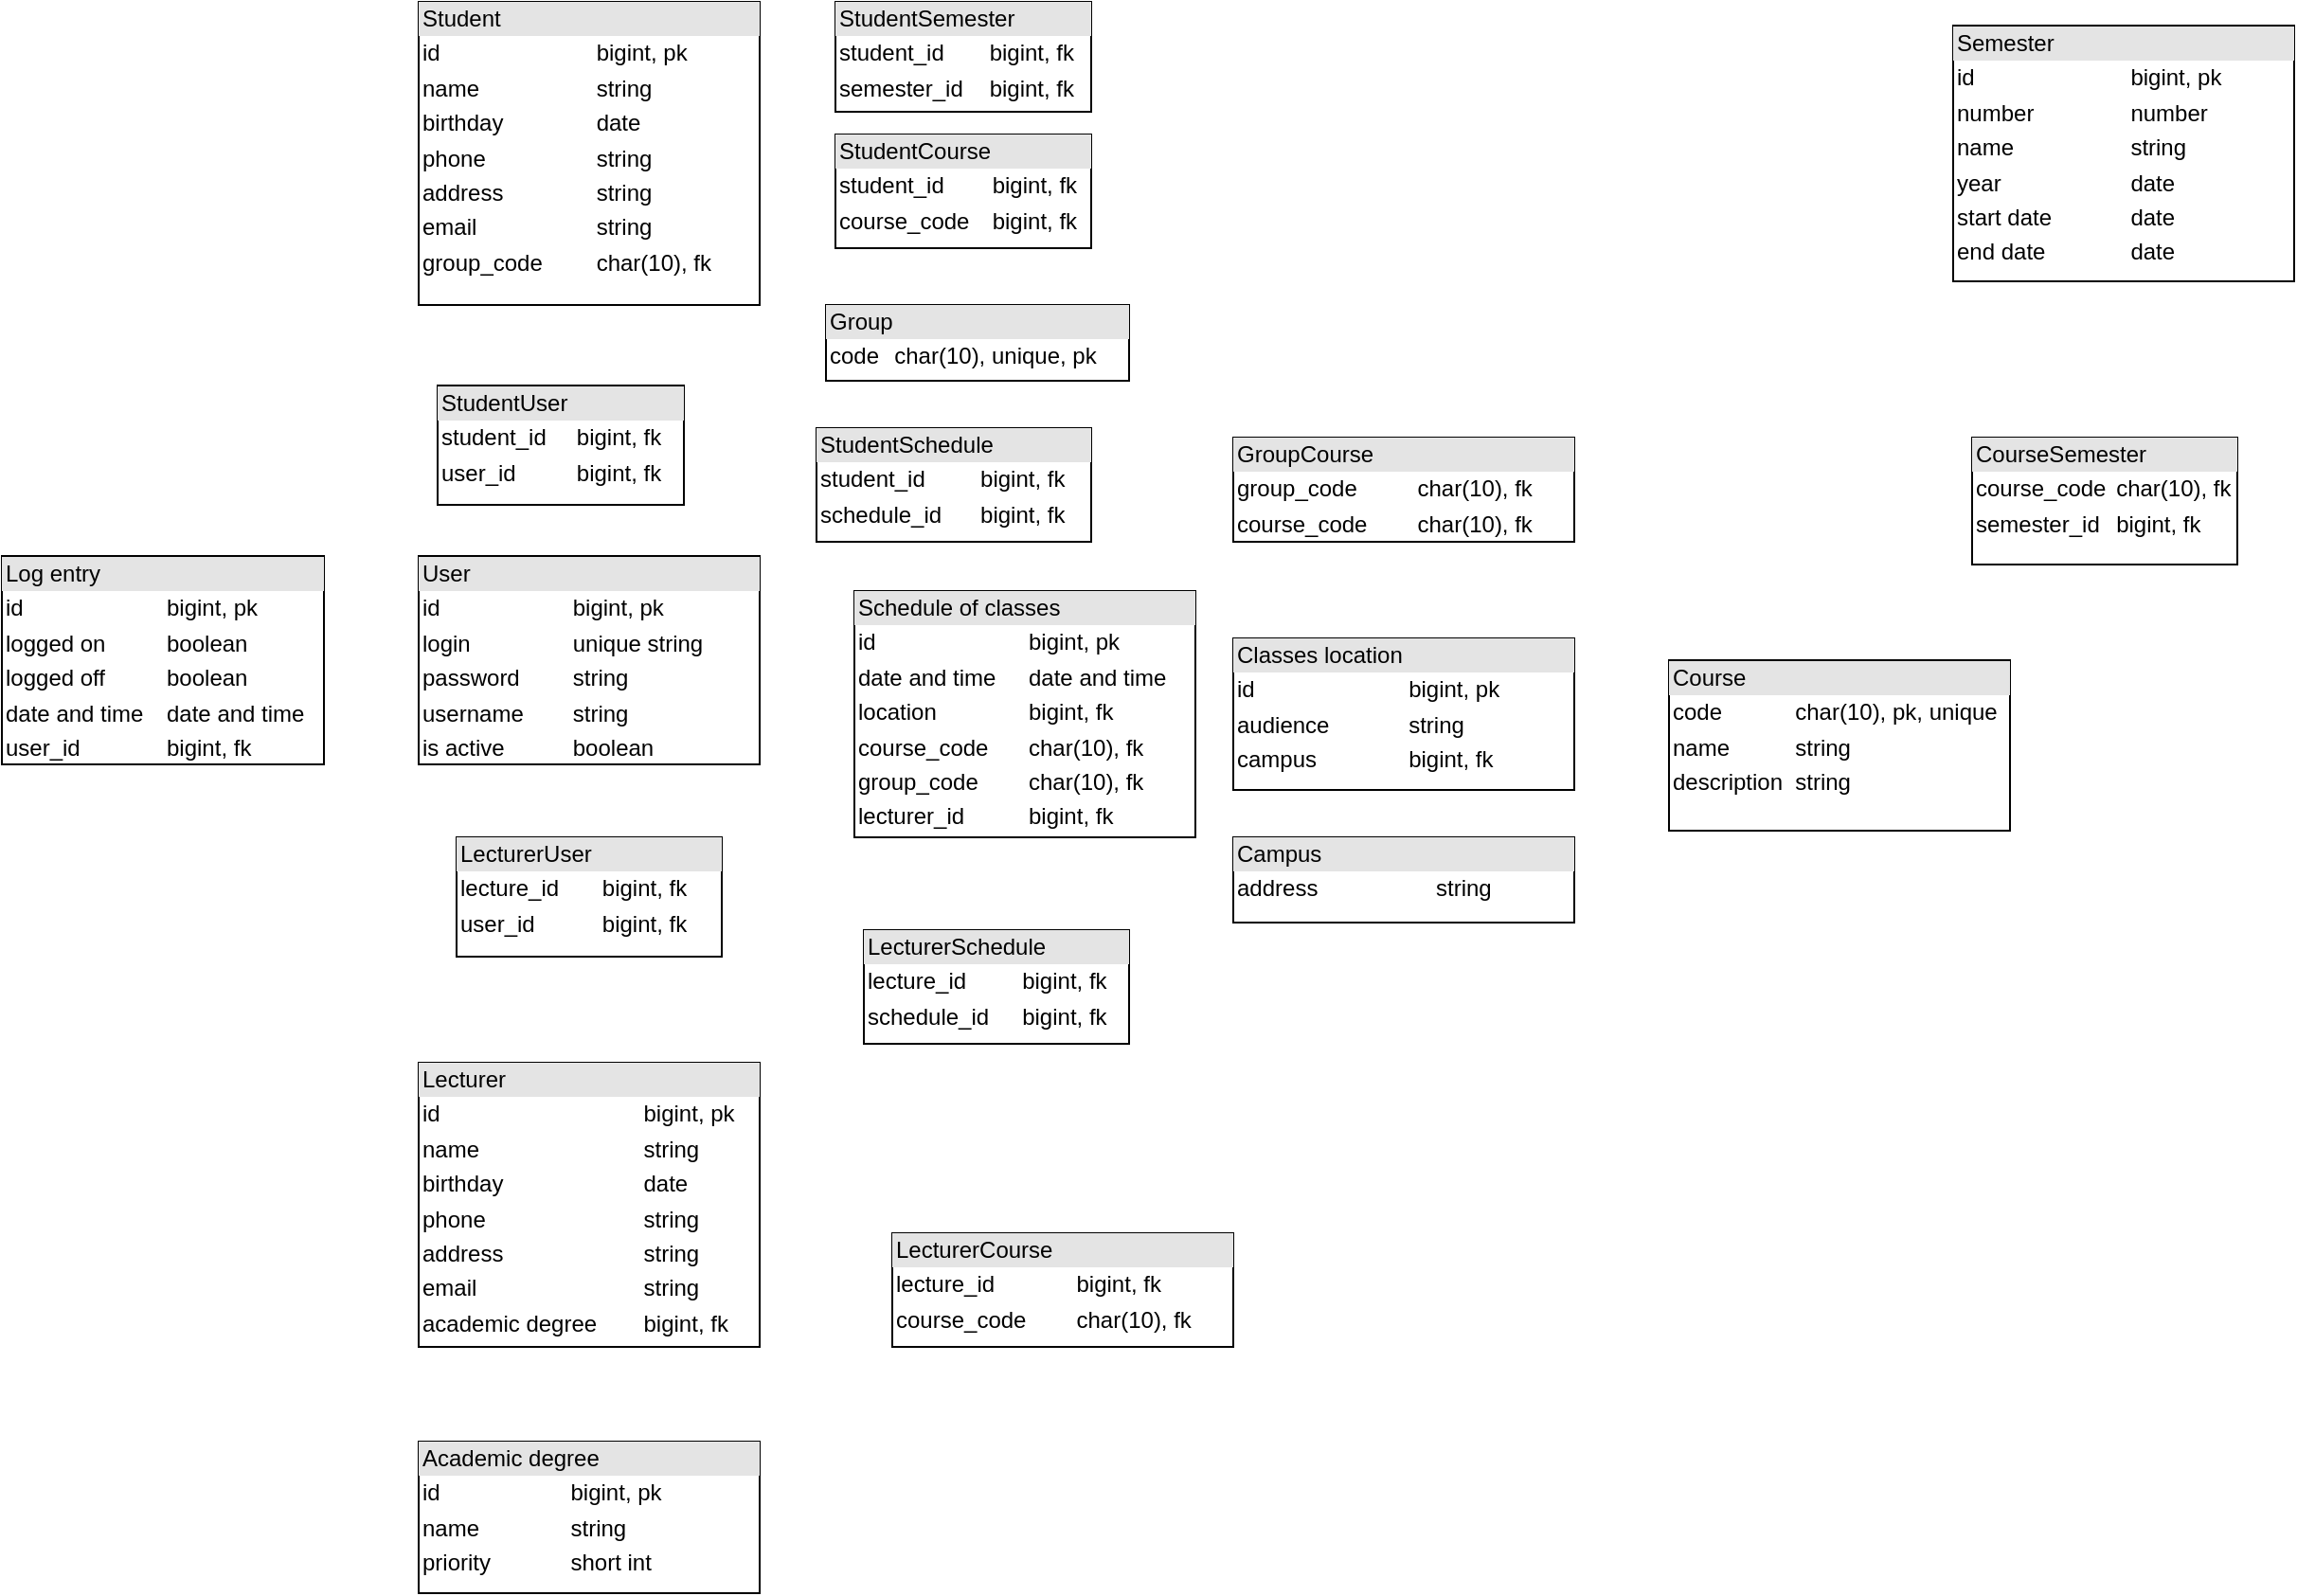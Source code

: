 <mxfile version="11.3.1" type="device" pages="1"><diagram name="Page-1" id="c4acf3e9-155e-7222-9cf6-157b1a14988f"><mxGraphModel dx="2258" dy="777" grid="1" gridSize="10" guides="1" tooltips="1" connect="1" arrows="1" fold="1" page="1" pageScale="1" pageWidth="850" pageHeight="1100" background="#ffffff" math="0" shadow="0"><root><mxCell id="0"/><mxCell id="1" parent="0"/><mxCell id="t-1xTikcZkxIOyK5SDdJ-1" value="&lt;div style=&quot;box-sizing: border-box ; width: 100% ; background: #e4e4e4 ; padding: 2px&quot;&gt;Student&lt;br&gt;&lt;/div&gt;&lt;table style=&quot;width: 100% ; font-size: 1em&quot; cellspacing=&quot;0&quot; cellpadding=&quot;2&quot;&gt;&lt;tbody&gt;&lt;tr&gt;&lt;td&gt;id&lt;br&gt;&lt;/td&gt;&lt;td&gt;bigint, pk&lt;br&gt;&lt;/td&gt;&lt;/tr&gt;&lt;tr&gt;&lt;td&gt;name&lt;/td&gt;&lt;td&gt;string&lt;br&gt;&lt;/td&gt;&lt;/tr&gt;&lt;tr&gt;&lt;td&gt;birthday&lt;br&gt;&lt;/td&gt;&lt;td&gt;date&lt;br&gt;&lt;/td&gt;&lt;/tr&gt;&lt;tr&gt;&lt;td&gt;phone&lt;br&gt;&lt;/td&gt;&lt;td&gt;string&lt;br&gt;&lt;/td&gt;&lt;/tr&gt;&lt;tr&gt;&lt;td&gt;address&lt;br&gt;&lt;/td&gt;&lt;td&gt;string&lt;br&gt;&lt;/td&gt;&lt;/tr&gt;&lt;tr&gt;&lt;td&gt;email&lt;br&gt;&lt;/td&gt;&lt;td&gt;string&lt;br&gt;&lt;/td&gt;&lt;/tr&gt;&lt;tr&gt;&lt;td&gt;group_code&lt;br&gt;&lt;/td&gt;&lt;td&gt;char(10), fk&lt;br&gt;&lt;/td&gt;&lt;/tr&gt;&lt;/tbody&gt;&lt;/table&gt;" style="verticalAlign=top;align=left;overflow=fill;html=1;" parent="1" vertex="1"><mxGeometry x="20" y="20" width="180" height="160" as="geometry"/></mxCell><mxCell id="t-1xTikcZkxIOyK5SDdJ-2" value="&lt;div style=&quot;box-sizing: border-box ; width: 100% ; background: #e4e4e4 ; padding: 2px&quot;&gt;Course&lt;/div&gt;&lt;table style=&quot;width: 100% ; font-size: 1em&quot; cellspacing=&quot;0&quot; cellpadding=&quot;2&quot;&gt;&lt;tbody&gt;&lt;tr&gt;&lt;td&gt;code&lt;br&gt;&lt;/td&gt;&lt;td&gt;char(10), pk, unique&lt;br&gt;&lt;/td&gt;&lt;/tr&gt;&lt;tr&gt;&lt;td&gt;name&lt;/td&gt;&lt;td&gt;string&lt;/td&gt;&lt;/tr&gt;&lt;tr&gt;&lt;td&gt;description&lt;br&gt;&lt;/td&gt;&lt;td&gt;string&lt;/td&gt;&lt;/tr&gt;&lt;/tbody&gt;&lt;/table&gt;" style="verticalAlign=top;align=left;overflow=fill;html=1;" parent="1" vertex="1"><mxGeometry x="680" y="367.5" width="180" height="90" as="geometry"/></mxCell><mxCell id="t-1xTikcZkxIOyK5SDdJ-3" value="&lt;div style=&quot;box-sizing: border-box ; width: 100% ; background: #e4e4e4 ; padding: 2px&quot;&gt;Schedule of classes&lt;br&gt;&lt;/div&gt;&lt;table style=&quot;width: 100% ; font-size: 1em&quot; cellspacing=&quot;0&quot; cellpadding=&quot;2&quot;&gt;&lt;tbody&gt;&lt;tr&gt;&lt;td&gt;id&lt;br&gt;&lt;/td&gt;&lt;td&gt;bigint, pk&lt;br&gt;&lt;/td&gt;&lt;/tr&gt;&lt;tr&gt;&lt;td&gt;date and time&lt;br&gt;&lt;/td&gt;&lt;td&gt;date and time&lt;br&gt;&lt;/td&gt;&lt;/tr&gt;&lt;tr&gt;&lt;td&gt;location&lt;/td&gt;&lt;td&gt;bigint, fk&lt;br&gt;&lt;/td&gt;&lt;/tr&gt;&lt;tr&gt;&lt;td&gt;course_code&lt;br&gt;&lt;/td&gt;&lt;td&gt;char(10), fk&lt;br&gt;&lt;/td&gt;&lt;/tr&gt;&lt;tr&gt;&lt;td&gt;group_code&lt;br&gt;&lt;/td&gt;&lt;td&gt;char(10), fk&lt;br&gt;&lt;/td&gt;&lt;/tr&gt;&lt;tr&gt;&lt;td&gt;lecturer_id&lt;br&gt;&lt;/td&gt;&lt;td&gt;bigint, fk&lt;br&gt;&lt;/td&gt;&lt;/tr&gt;&lt;/tbody&gt;&lt;/table&gt;" style="verticalAlign=top;align=left;overflow=fill;html=1;" parent="1" vertex="1"><mxGeometry x="250" y="331" width="180" height="130" as="geometry"/></mxCell><mxCell id="t-1xTikcZkxIOyK5SDdJ-4" value="&lt;div style=&quot;box-sizing: border-box ; width: 100% ; background: #e4e4e4 ; padding: 2px&quot;&gt;Lecturer&lt;/div&gt;&lt;table style=&quot;width: 100% ; font-size: 1em&quot; cellspacing=&quot;0&quot; cellpadding=&quot;2&quot;&gt;&lt;tbody&gt;&lt;tr&gt;&lt;td&gt;id&lt;br&gt;&lt;/td&gt;&lt;td&gt;bigint, pk&lt;br&gt;&lt;/td&gt;&lt;/tr&gt;&lt;tr&gt;&lt;td&gt;name&lt;br&gt;&lt;/td&gt;&lt;td&gt;string&lt;/td&gt;&lt;/tr&gt;&lt;tr&gt;&lt;td&gt;birthday&lt;br&gt;&lt;/td&gt;&lt;td&gt;date&lt;/td&gt;&lt;/tr&gt;&lt;tr&gt;&lt;td&gt;phone&lt;br&gt;&lt;/td&gt;&lt;td&gt;string&lt;/td&gt;&lt;/tr&gt;&lt;tr&gt;&lt;td&gt;address&lt;br&gt;&lt;/td&gt;&lt;td&gt;string&lt;br&gt;&lt;/td&gt;&lt;/tr&gt;&lt;tr&gt;&lt;td&gt;email&lt;br&gt;&lt;/td&gt;&lt;td&gt;string&lt;br&gt;&lt;/td&gt;&lt;/tr&gt;&lt;tr&gt;&lt;td&gt;academic degree&lt;br&gt;&lt;/td&gt;&lt;td&gt;bigint, fk&lt;br&gt;&lt;/td&gt;&lt;/tr&gt;&lt;/tbody&gt;&lt;/table&gt;" style="verticalAlign=top;align=left;overflow=fill;html=1;" parent="1" vertex="1"><mxGeometry x="20" y="580" width="180" height="150" as="geometry"/></mxCell><mxCell id="t-1xTikcZkxIOyK5SDdJ-6" value="&lt;div style=&quot;box-sizing: border-box ; width: 100% ; background: #e4e4e4 ; padding: 2px&quot;&gt;Semester&lt;/div&gt;&lt;table style=&quot;width: 100% ; font-size: 1em&quot; cellspacing=&quot;0&quot; cellpadding=&quot;2&quot;&gt;&lt;tbody&gt;&lt;tr&gt;&lt;td&gt;id&lt;br&gt;&lt;/td&gt;&lt;td&gt;bigint, pk&lt;br&gt;&lt;/td&gt;&lt;/tr&gt;&lt;tr&gt;&lt;td&gt;number&lt;br&gt;&lt;/td&gt;&lt;td&gt;number&lt;/td&gt;&lt;/tr&gt;&lt;tr&gt;&lt;td&gt;name&lt;br&gt;&lt;/td&gt;&lt;td&gt;string&lt;/td&gt;&lt;/tr&gt;&lt;tr&gt;&lt;td&gt;year&lt;br&gt;&lt;/td&gt;&lt;td&gt;date&lt;/td&gt;&lt;/tr&gt;&lt;tr&gt;&lt;td&gt;start date&lt;br&gt;&lt;/td&gt;&lt;td&gt;date&lt;br&gt;&lt;/td&gt;&lt;/tr&gt;&lt;tr&gt;&lt;td&gt;end date&lt;br&gt;&lt;/td&gt;&lt;td&gt;date&lt;br&gt;&lt;/td&gt;&lt;/tr&gt;&lt;/tbody&gt;&lt;/table&gt;" style="verticalAlign=top;align=left;overflow=fill;html=1;" parent="1" vertex="1"><mxGeometry x="830" y="32.5" width="180" height="135" as="geometry"/></mxCell><mxCell id="t-1xTikcZkxIOyK5SDdJ-8" value="&lt;div style=&quot;box-sizing: border-box ; width: 100% ; background: #e4e4e4 ; padding: 2px&quot;&gt;User&lt;/div&gt;&lt;table style=&quot;width: 100% ; font-size: 1em&quot; cellspacing=&quot;0&quot; cellpadding=&quot;2&quot;&gt;&lt;tbody&gt;&lt;tr&gt;&lt;td&gt;id&lt;br&gt;&lt;/td&gt;&lt;td&gt;bigint, pk&lt;br&gt;&lt;/td&gt;&lt;/tr&gt;&lt;tr&gt;&lt;td&gt;login&lt;/td&gt;&lt;td&gt;unique string&lt;/td&gt;&lt;/tr&gt;&lt;tr&gt;&lt;td&gt;password&lt;/td&gt;&lt;td&gt;string&lt;/td&gt;&lt;/tr&gt;&lt;tr&gt;&lt;td&gt;username&lt;br&gt;&lt;/td&gt;&lt;td&gt;string&lt;/td&gt;&lt;/tr&gt;&lt;tr&gt;&lt;td&gt;is active&lt;br&gt;&lt;/td&gt;&lt;td&gt;boolean&lt;br&gt;&lt;/td&gt;&lt;/tr&gt;&lt;/tbody&gt;&lt;/table&gt;" style="verticalAlign=top;align=left;overflow=fill;html=1;" parent="1" vertex="1"><mxGeometry x="20" y="312.5" width="180" height="110" as="geometry"/></mxCell><mxCell id="t-1xTikcZkxIOyK5SDdJ-9" value="&lt;div style=&quot;box-sizing: border-box ; width: 100% ; background: #e4e4e4 ; padding: 2px&quot;&gt;Log entry&lt;br&gt;&lt;/div&gt;&lt;table style=&quot;width: 100% ; font-size: 1em&quot; cellspacing=&quot;0&quot; cellpadding=&quot;2&quot;&gt;&lt;tbody&gt;&lt;tr&gt;&lt;td&gt;id&lt;br&gt;&lt;/td&gt;&lt;td&gt;bigint, pk&lt;br&gt;&lt;/td&gt;&lt;/tr&gt;&lt;tr&gt;&lt;td&gt;logged on&lt;br&gt;&lt;/td&gt;&lt;td&gt;boolean&lt;/td&gt;&lt;/tr&gt;&lt;tr&gt;&lt;td&gt;logged off&lt;br&gt;&lt;/td&gt;&lt;td&gt;boolean&lt;/td&gt;&lt;/tr&gt;&lt;tr&gt;&lt;td&gt;date and time&lt;br&gt;&lt;/td&gt;&lt;td&gt;date and time&lt;br&gt;&lt;/td&gt;&lt;/tr&gt;&lt;tr&gt;&lt;td&gt;user_id&lt;br&gt;&lt;/td&gt;&lt;td&gt;bigint, fk&lt;br&gt;&lt;/td&gt;&lt;/tr&gt;&lt;/tbody&gt;&lt;/table&gt;" style="verticalAlign=top;align=left;overflow=fill;html=1;" parent="1" vertex="1"><mxGeometry x="-200" y="312.5" width="170" height="110" as="geometry"/></mxCell><mxCell id="t-1xTikcZkxIOyK5SDdJ-10" value="&lt;div style=&quot;box-sizing: border-box ; width: 100% ; background: #e4e4e4 ; padding: 2px&quot;&gt;Classes location&lt;br&gt;&lt;/div&gt;&lt;table style=&quot;width: 100% ; font-size: 1em&quot; cellspacing=&quot;0&quot; cellpadding=&quot;2&quot;&gt;&lt;tbody&gt;&lt;tr&gt;&lt;td&gt;id&lt;br&gt;&lt;/td&gt;&lt;td&gt;bigint, pk&lt;br&gt;&lt;/td&gt;&lt;/tr&gt;&lt;tr&gt;&lt;td&gt;audience&lt;br&gt;&lt;/td&gt;&lt;td&gt;string&lt;br&gt;&lt;/td&gt;&lt;/tr&gt;&lt;tr&gt;&lt;td&gt;campus&lt;br&gt;&lt;/td&gt;&lt;td&gt;bigint, fk&lt;br&gt;&lt;/td&gt;&lt;/tr&gt;&lt;/tbody&gt;&lt;/table&gt;" style="verticalAlign=top;align=left;overflow=fill;html=1;" parent="1" vertex="1"><mxGeometry x="450" y="356" width="180" height="80" as="geometry"/></mxCell><mxCell id="t-1xTikcZkxIOyK5SDdJ-11" value="&lt;div style=&quot;box-sizing: border-box ; width: 100% ; background: #e4e4e4 ; padding: 2px&quot;&gt;Campus&lt;/div&gt;&lt;table style=&quot;width: 100% ; font-size: 1em&quot; cellspacing=&quot;0&quot; cellpadding=&quot;2&quot;&gt;&lt;tbody&gt;&lt;tr&gt;&lt;td&gt;address&lt;/td&gt;&lt;td&gt;string&lt;/td&gt;&lt;/tr&gt;&lt;/tbody&gt;&lt;/table&gt;" style="verticalAlign=top;align=left;overflow=fill;html=1;" parent="1" vertex="1"><mxGeometry x="450" y="461" width="180" height="45" as="geometry"/></mxCell><mxCell id="t-1xTikcZkxIOyK5SDdJ-13" value="&lt;div style=&quot;box-sizing: border-box ; width: 100% ; background: #e4e4e4 ; padding: 2px&quot;&gt;Academic degree&lt;br&gt;&lt;/div&gt;&lt;table style=&quot;width: 100% ; font-size: 1em&quot; cellspacing=&quot;0&quot; cellpadding=&quot;2&quot;&gt;&lt;tbody&gt;&lt;tr&gt;&lt;td&gt;id&lt;br&gt;&lt;/td&gt;&lt;td&gt;bigint, pk&lt;br&gt;&lt;/td&gt;&lt;/tr&gt;&lt;tr&gt;&lt;td&gt;name&lt;br&gt;&lt;/td&gt;&lt;td&gt;string&lt;/td&gt;&lt;/tr&gt;&lt;tr&gt;&lt;td&gt;priority&lt;br&gt;&lt;/td&gt;&lt;td&gt;short int&lt;br&gt;&lt;/td&gt;&lt;/tr&gt;&lt;/tbody&gt;&lt;/table&gt;" style="verticalAlign=top;align=left;overflow=fill;html=1;" parent="1" vertex="1"><mxGeometry x="20" y="780" width="180" height="80" as="geometry"/></mxCell><mxCell id="t-1xTikcZkxIOyK5SDdJ-14" value="&lt;div style=&quot;box-sizing: border-box ; width: 100% ; background: #e4e4e4 ; padding: 2px&quot;&gt;StudentSemester&lt;/div&gt;&lt;table style=&quot;width: 100% ; font-size: 1em&quot; cellspacing=&quot;0&quot; cellpadding=&quot;2&quot;&gt;&lt;tbody&gt;&lt;tr&gt;&lt;td&gt;student_id&lt;br&gt;&lt;/td&gt;&lt;td&gt;bigint, fk&lt;br&gt;&lt;/td&gt;&lt;/tr&gt;&lt;tr&gt;&lt;td&gt;semester_id&lt;br&gt;&lt;/td&gt;&lt;td&gt;bigint, fk&lt;br&gt;&lt;/td&gt;&lt;/tr&gt;&lt;/tbody&gt;&lt;/table&gt;" style="verticalAlign=top;align=left;overflow=fill;html=1;" parent="1" vertex="1"><mxGeometry x="240" y="20" width="135" height="58" as="geometry"/></mxCell><mxCell id="t-1xTikcZkxIOyK5SDdJ-17" value="&lt;div style=&quot;box-sizing: border-box ; width: 100% ; background: #e4e4e4 ; padding: 2px&quot;&gt;StudentCourse&lt;/div&gt;&lt;table style=&quot;width: 100% ; font-size: 1em&quot; cellspacing=&quot;0&quot; cellpadding=&quot;2&quot;&gt;&lt;tbody&gt;&lt;tr&gt;&lt;td&gt;student_id&lt;br&gt;&lt;/td&gt;&lt;td&gt;bigint, fk&lt;br&gt;&lt;/td&gt;&lt;/tr&gt;&lt;tr&gt;&lt;td&gt;course_code&lt;br&gt;&lt;/td&gt;&lt;td&gt;bigint, fk&lt;br&gt;&lt;/td&gt;&lt;/tr&gt;&lt;/tbody&gt;&lt;/table&gt;" style="verticalAlign=top;align=left;overflow=fill;html=1;" parent="1" vertex="1"><mxGeometry x="240" y="90" width="135" height="60" as="geometry"/></mxCell><mxCell id="t-1xTikcZkxIOyK5SDdJ-22" value="&lt;div style=&quot;box-sizing: border-box ; width: 100% ; background: #e4e4e4 ; padding: 2px&quot;&gt;StudentUser&lt;br&gt;&lt;/div&gt;&lt;table style=&quot;width: 100% ; font-size: 1em&quot; cellspacing=&quot;0&quot; cellpadding=&quot;2&quot;&gt;&lt;tbody&gt;&lt;tr&gt;&lt;td&gt;student_id&lt;br&gt;&lt;/td&gt;&lt;td&gt;bigint, fk&lt;br&gt;&lt;/td&gt;&lt;/tr&gt;&lt;tr&gt;&lt;td&gt;user_id&lt;br&gt;&lt;/td&gt;&lt;td&gt;bigint, fk&lt;br&gt;&lt;/td&gt;&lt;/tr&gt;&lt;/tbody&gt;&lt;/table&gt;" style="verticalAlign=top;align=left;overflow=fill;html=1;" parent="1" vertex="1"><mxGeometry x="30" y="222.5" width="130" height="63" as="geometry"/></mxCell><mxCell id="t-1xTikcZkxIOyK5SDdJ-26" value="&lt;div style=&quot;box-sizing: border-box ; width: 100% ; background: #e4e4e4 ; padding: 2px&quot;&gt;LecturerUser&lt;/div&gt;&lt;table style=&quot;width: 100% ; font-size: 1em&quot; cellspacing=&quot;0&quot; cellpadding=&quot;2&quot;&gt;&lt;tbody&gt;&lt;tr&gt;&lt;td&gt;lecture_id&lt;br&gt;&lt;/td&gt;&lt;td&gt;bigint, fk&lt;br&gt;&lt;/td&gt;&lt;/tr&gt;&lt;tr&gt;&lt;td&gt;user_id&lt;br&gt;&lt;/td&gt;&lt;td&gt;bigint, fk&lt;br&gt;&lt;/td&gt;&lt;/tr&gt;&lt;/tbody&gt;&lt;/table&gt;" style="verticalAlign=top;align=left;overflow=fill;html=1;" parent="1" vertex="1"><mxGeometry x="40" y="461" width="140" height="63" as="geometry"/></mxCell><mxCell id="t-1xTikcZkxIOyK5SDdJ-29" value="&lt;div style=&quot;box-sizing: border-box ; width: 100% ; background: #e4e4e4 ; padding: 2px&quot;&gt;LecturerCourse&lt;br&gt;&lt;/div&gt;&lt;table style=&quot;width: 100% ; font-size: 1em&quot; cellspacing=&quot;0&quot; cellpadding=&quot;2&quot;&gt;&lt;tbody&gt;&lt;tr&gt;&lt;td&gt;lecture_id&lt;br&gt;&lt;/td&gt;&lt;td&gt;bigint, fk&lt;br&gt;&lt;/td&gt;&lt;/tr&gt;&lt;tr&gt;&lt;td&gt;course_code&lt;br&gt;&lt;/td&gt;&lt;td&gt;char(10), fk&lt;br&gt;&lt;/td&gt;&lt;/tr&gt;&lt;/tbody&gt;&lt;/table&gt;" style="verticalAlign=top;align=left;overflow=fill;html=1;" parent="1" vertex="1"><mxGeometry x="270" y="670" width="180" height="60" as="geometry"/></mxCell><mxCell id="t-1xTikcZkxIOyK5SDdJ-32" value="&lt;div style=&quot;box-sizing: border-box ; width: 100% ; background: #e4e4e4 ; padding: 2px&quot;&gt;StudentSchedule&lt;/div&gt;&lt;table style=&quot;width: 100% ; font-size: 1em&quot; cellspacing=&quot;0&quot; cellpadding=&quot;2&quot;&gt;&lt;tbody&gt;&lt;tr&gt;&lt;td&gt;student_id&lt;br&gt;&lt;/td&gt;&lt;td&gt;bigint, fk&lt;br&gt;&lt;/td&gt;&lt;/tr&gt;&lt;tr&gt;&lt;td&gt;schedule_id&lt;br&gt;&lt;/td&gt;&lt;td&gt;bigint, fk&lt;br&gt;&lt;/td&gt;&lt;/tr&gt;&lt;/tbody&gt;&lt;/table&gt;" style="verticalAlign=top;align=left;overflow=fill;html=1;" parent="1" vertex="1"><mxGeometry x="230" y="245" width="145" height="60" as="geometry"/></mxCell><mxCell id="t-1xTikcZkxIOyK5SDdJ-33" value="&lt;div style=&quot;box-sizing: border-box ; width: 100% ; background: #e4e4e4 ; padding: 2px&quot;&gt;LecturerSchedule&lt;/div&gt;&lt;table style=&quot;width: 100% ; font-size: 1em&quot; cellspacing=&quot;0&quot; cellpadding=&quot;2&quot;&gt;&lt;tbody&gt;&lt;tr&gt;&lt;td&gt;lecture_id&lt;br&gt;&lt;/td&gt;&lt;td&gt;bigint, fk&lt;br&gt;&lt;/td&gt;&lt;/tr&gt;&lt;tr&gt;&lt;td&gt;schedule_id&lt;br&gt;&lt;/td&gt;&lt;td&gt;bigint, fk&lt;br&gt;&lt;/td&gt;&lt;/tr&gt;&lt;/tbody&gt;&lt;/table&gt;" style="verticalAlign=top;align=left;overflow=fill;html=1;" parent="1" vertex="1"><mxGeometry x="255" y="510" width="140" height="60" as="geometry"/></mxCell><mxCell id="t-1xTikcZkxIOyK5SDdJ-40" value="&lt;div style=&quot;box-sizing: border-box ; width: 100% ; background: #e4e4e4 ; padding: 2px&quot;&gt;CourseSemester&lt;/div&gt;&lt;table style=&quot;width: 100% ; font-size: 1em&quot; cellspacing=&quot;0&quot; cellpadding=&quot;2&quot;&gt;&lt;tbody&gt;&lt;tr&gt;&lt;td&gt;course_code&lt;br&gt;&lt;/td&gt;&lt;td&gt;char(10), fk&lt;br&gt;&lt;/td&gt;&lt;/tr&gt;&lt;tr&gt;&lt;td&gt;semester_id&lt;br&gt;&lt;/td&gt;&lt;td&gt;bigint, fk&lt;br&gt;&lt;/td&gt;&lt;/tr&gt;&lt;/tbody&gt;&lt;/table&gt;" style="verticalAlign=top;align=left;overflow=fill;html=1;" parent="1" vertex="1"><mxGeometry x="840" y="250" width="140" height="67" as="geometry"/></mxCell><mxCell id="97801YUCFItMHp2Mt0Zn-3" value="&lt;div style=&quot;box-sizing: border-box ; width: 100% ; background: #e4e4e4 ; padding: 2px&quot;&gt;Group&lt;br&gt;&lt;/div&gt;&lt;table style=&quot;width: 100% ; font-size: 1em&quot; cellspacing=&quot;0&quot; cellpadding=&quot;2&quot;&gt;&lt;tbody&gt;&lt;tr&gt;&lt;td&gt;code&lt;br&gt;&lt;/td&gt;&lt;td&gt;char(10), unique, pk&lt;br&gt;&lt;/td&gt;&lt;/tr&gt;&lt;/tbody&gt;&lt;/table&gt;" style="verticalAlign=top;align=left;overflow=fill;html=1;" vertex="1" parent="1"><mxGeometry x="235" y="180" width="160" height="40" as="geometry"/></mxCell><mxCell id="97801YUCFItMHp2Mt0Zn-5" value="&lt;div style=&quot;box-sizing: border-box ; width: 100% ; background: #e4e4e4 ; padding: 2px&quot;&gt;GroupCourse&lt;/div&gt;&lt;table style=&quot;width: 100% ; font-size: 1em&quot; cellspacing=&quot;0&quot; cellpadding=&quot;2&quot;&gt;&lt;tbody&gt;&lt;tr&gt;&lt;td&gt;group_code&lt;br&gt;&lt;/td&gt;&lt;td&gt;char(10), fk&lt;br&gt;&lt;/td&gt;&lt;/tr&gt;&lt;tr&gt;&lt;td&gt;course_code&lt;br&gt;&lt;/td&gt;&lt;td&gt;char(10), fk&lt;br&gt;&lt;/td&gt;&lt;/tr&gt;&lt;/tbody&gt;&lt;/table&gt;" style="verticalAlign=top;align=left;overflow=fill;html=1;" vertex="1" parent="1"><mxGeometry x="450" y="250" width="180" height="55" as="geometry"/></mxCell></root></mxGraphModel></diagram></mxfile>